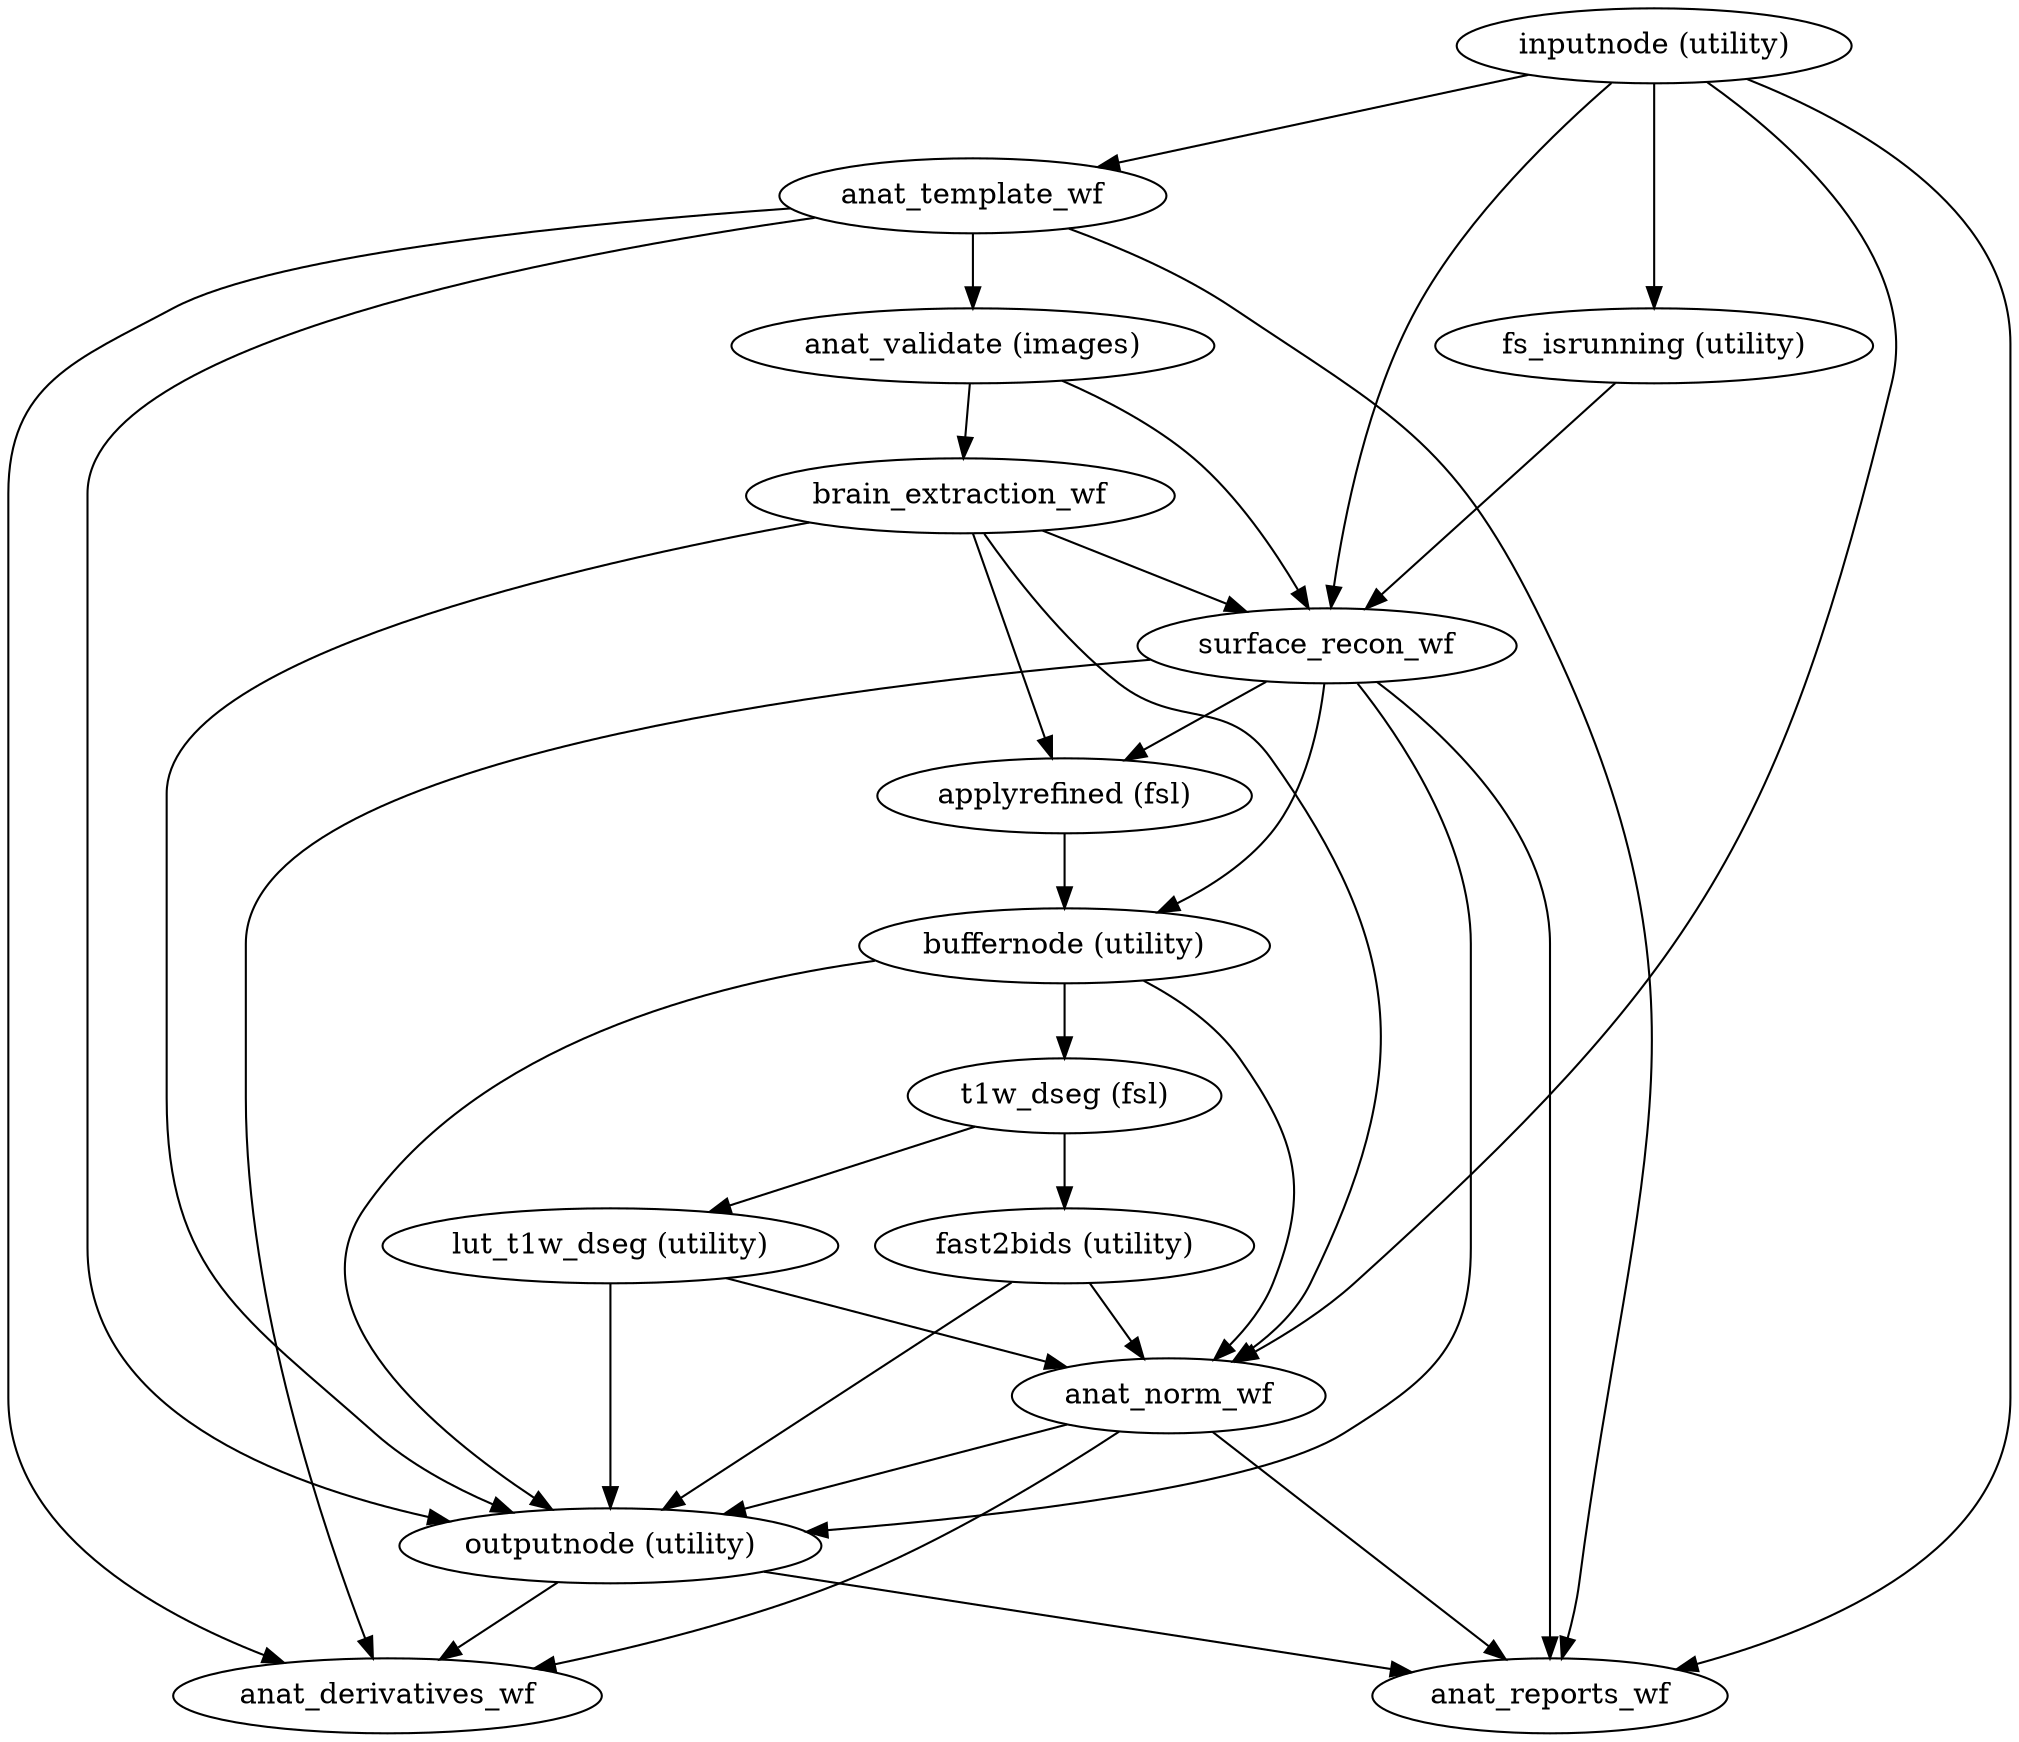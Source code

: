 strict digraph  {
"outputnode (utility)";
anat_reports_wf;
anat_derivatives_wf;
"inputnode (utility)";
anat_template_wf;
anat_norm_wf;
"fs_isrunning (utility)";
surface_recon_wf;
"anat_validate (images)";
brain_extraction_wf;
"applyrefined (fsl)";
"buffernode (utility)";
"t1w_dseg (fsl)";
"lut_t1w_dseg (utility)";
"fast2bids (utility)";
"outputnode (utility)" -> anat_reports_wf;
"outputnode (utility)" -> anat_derivatives_wf;
"inputnode (utility)" -> anat_template_wf;
"inputnode (utility)" -> anat_norm_wf;
"inputnode (utility)" -> anat_reports_wf;
"inputnode (utility)" -> "fs_isrunning (utility)";
"inputnode (utility)" -> surface_recon_wf;
anat_template_wf -> "anat_validate (images)";
anat_template_wf -> "outputnode (utility)";
anat_template_wf -> anat_reports_wf;
anat_template_wf -> anat_derivatives_wf;
anat_norm_wf -> "outputnode (utility)";
anat_norm_wf -> anat_reports_wf;
anat_norm_wf -> anat_derivatives_wf;
"fs_isrunning (utility)" -> surface_recon_wf;
surface_recon_wf -> "applyrefined (fsl)";
surface_recon_wf -> "outputnode (utility)";
surface_recon_wf -> "buffernode (utility)";
surface_recon_wf -> anat_reports_wf;
surface_recon_wf -> anat_derivatives_wf;
"anat_validate (images)" -> brain_extraction_wf;
"anat_validate (images)" -> surface_recon_wf;
brain_extraction_wf -> "outputnode (utility)";
brain_extraction_wf -> anat_norm_wf;
brain_extraction_wf -> surface_recon_wf;
brain_extraction_wf -> "applyrefined (fsl)";
"applyrefined (fsl)" -> "buffernode (utility)";
"buffernode (utility)" -> "outputnode (utility)";
"buffernode (utility)" -> anat_norm_wf;
"buffernode (utility)" -> "t1w_dseg (fsl)";
"t1w_dseg (fsl)" -> "lut_t1w_dseg (utility)";
"t1w_dseg (fsl)" -> "fast2bids (utility)";
"lut_t1w_dseg (utility)" -> anat_norm_wf;
"lut_t1w_dseg (utility)" -> "outputnode (utility)";
"fast2bids (utility)" -> anat_norm_wf;
"fast2bids (utility)" -> "outputnode (utility)";
}
